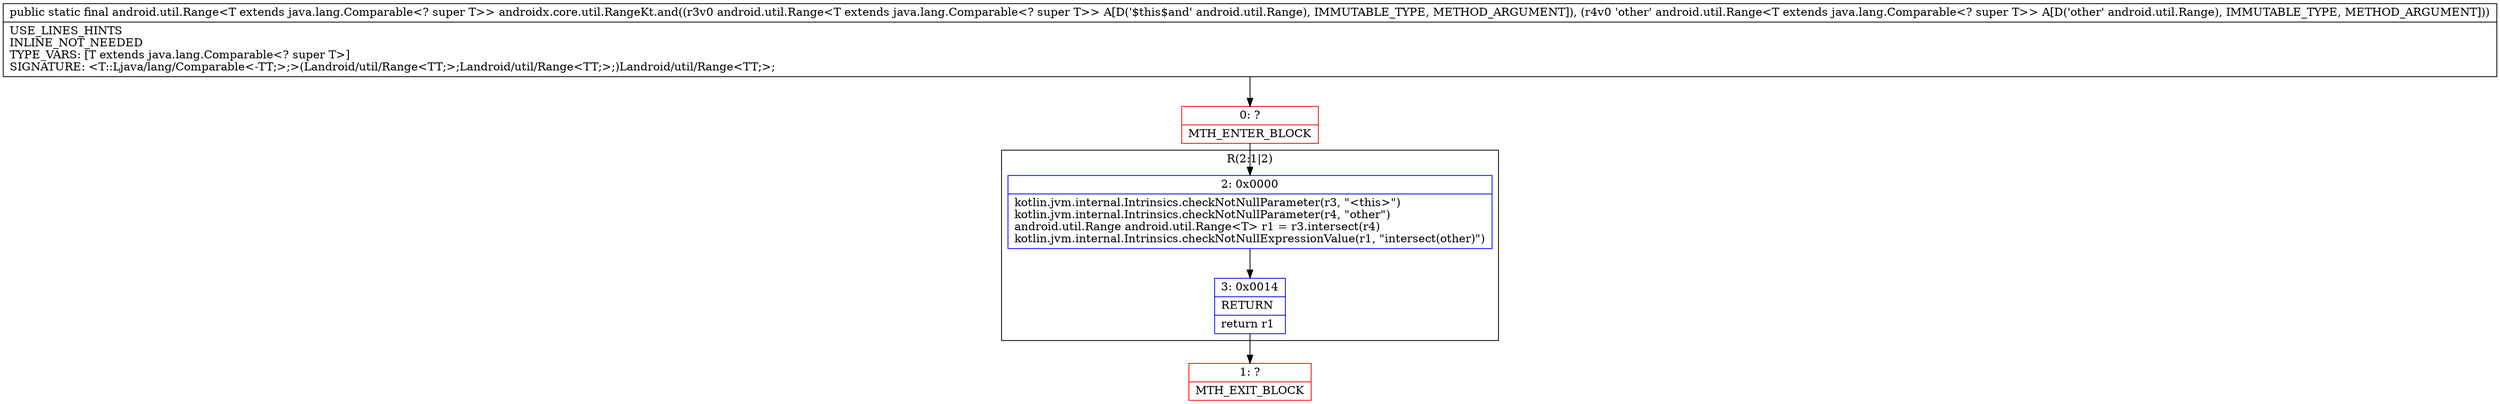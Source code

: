 digraph "CFG forandroidx.core.util.RangeKt.and(Landroid\/util\/Range;Landroid\/util\/Range;)Landroid\/util\/Range;" {
subgraph cluster_Region_846798081 {
label = "R(2:1|2)";
node [shape=record,color=blue];
Node_2 [shape=record,label="{2\:\ 0x0000|kotlin.jvm.internal.Intrinsics.checkNotNullParameter(r3, \"\<this\>\")\lkotlin.jvm.internal.Intrinsics.checkNotNullParameter(r4, \"other\")\landroid.util.Range android.util.Range\<T\> r1 = r3.intersect(r4)\lkotlin.jvm.internal.Intrinsics.checkNotNullExpressionValue(r1, \"intersect(other)\")\l}"];
Node_3 [shape=record,label="{3\:\ 0x0014|RETURN\l|return r1\l}"];
}
Node_0 [shape=record,color=red,label="{0\:\ ?|MTH_ENTER_BLOCK\l}"];
Node_1 [shape=record,color=red,label="{1\:\ ?|MTH_EXIT_BLOCK\l}"];
MethodNode[shape=record,label="{public static final android.util.Range\<T extends java.lang.Comparable\<? super T\>\> androidx.core.util.RangeKt.and((r3v0 android.util.Range\<T extends java.lang.Comparable\<? super T\>\> A[D('$this$and' android.util.Range), IMMUTABLE_TYPE, METHOD_ARGUMENT]), (r4v0 'other' android.util.Range\<T extends java.lang.Comparable\<? super T\>\> A[D('other' android.util.Range), IMMUTABLE_TYPE, METHOD_ARGUMENT]))  | USE_LINES_HINTS\lINLINE_NOT_NEEDED\lTYPE_VARS: [T extends java.lang.Comparable\<? super T\>]\lSIGNATURE: \<T::Ljava\/lang\/Comparable\<\-TT;\>;\>(Landroid\/util\/Range\<TT;\>;Landroid\/util\/Range\<TT;\>;)Landroid\/util\/Range\<TT;\>;\l}"];
MethodNode -> Node_0;Node_2 -> Node_3;
Node_3 -> Node_1;
Node_0 -> Node_2;
}

